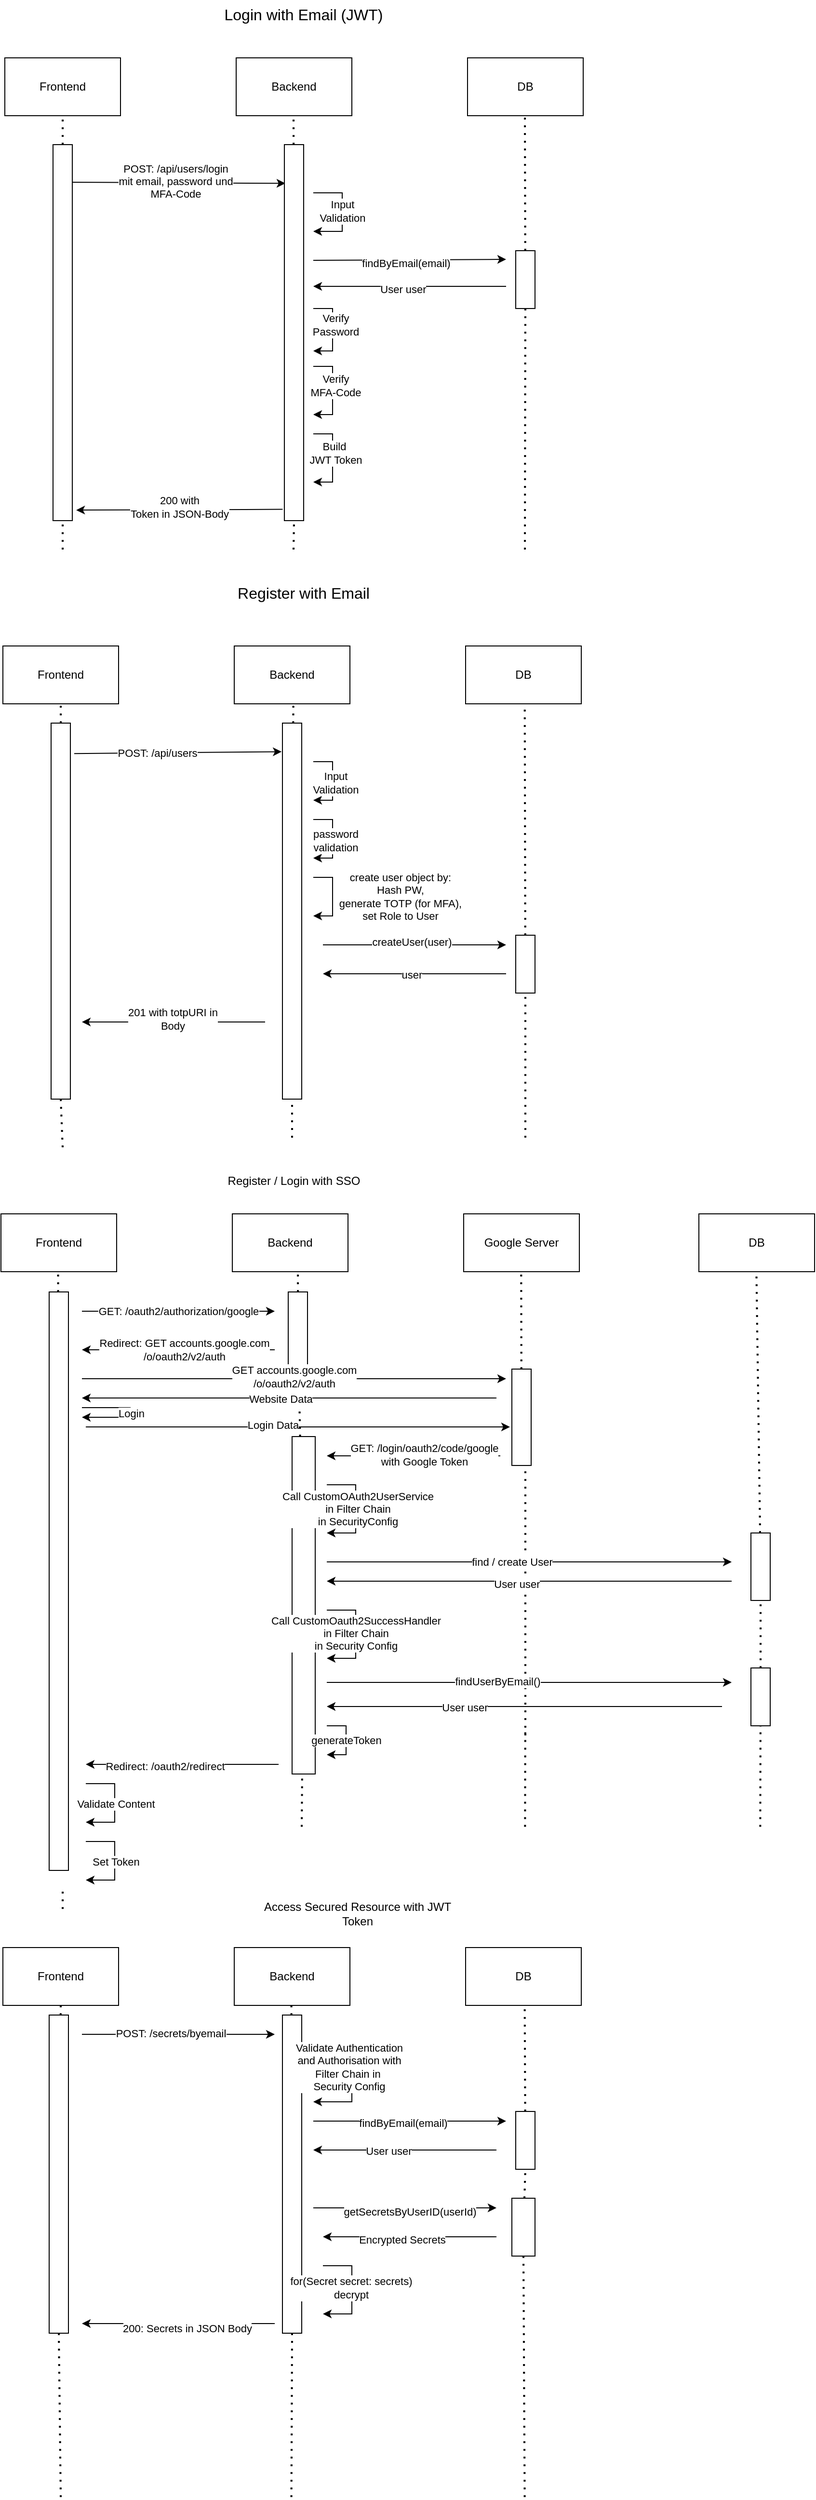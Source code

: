 <mxfile version="27.2.0">
  <diagram name="Page-1" id="fNoijY2hVep8BAIjJ4zc">
    <mxGraphModel dx="4209" dy="1586" grid="1" gridSize="10" guides="1" tooltips="1" connect="1" arrows="1" fold="1" page="1" pageScale="1" pageWidth="850" pageHeight="1100" math="0" shadow="0">
      <root>
        <mxCell id="0" />
        <mxCell id="1" parent="0" />
        <mxCell id="RnJ-zWtC5UuDEWasKinW-1" value="Frontend" style="rounded=0;whiteSpace=wrap;html=1;" parent="1" vertex="1">
          <mxGeometry x="40" y="80" width="120" height="60" as="geometry" />
        </mxCell>
        <mxCell id="RnJ-zWtC5UuDEWasKinW-2" value="Backend" style="rounded=0;whiteSpace=wrap;html=1;" parent="1" vertex="1">
          <mxGeometry x="280" y="80" width="120" height="60" as="geometry" />
        </mxCell>
        <mxCell id="RnJ-zWtC5UuDEWasKinW-3" value="DB" style="rounded=0;whiteSpace=wrap;html=1;" parent="1" vertex="1">
          <mxGeometry x="520" y="80" width="120" height="60" as="geometry" />
        </mxCell>
        <mxCell id="RnJ-zWtC5UuDEWasKinW-4" value="" style="endArrow=none;dashed=1;html=1;dashPattern=1 3;strokeWidth=2;rounded=0;entryX=0.5;entryY=1;entryDx=0;entryDy=0;" parent="1" source="RnJ-zWtC5UuDEWasKinW-10" target="RnJ-zWtC5UuDEWasKinW-1" edge="1">
          <mxGeometry width="50" height="50" relative="1" as="geometry">
            <mxPoint x="100" y="590" as="sourcePoint" />
            <mxPoint x="210" y="290" as="targetPoint" />
          </mxGeometry>
        </mxCell>
        <mxCell id="RnJ-zWtC5UuDEWasKinW-5" value="" style="endArrow=none;dashed=1;html=1;dashPattern=1 3;strokeWidth=2;rounded=0;entryX=0.5;entryY=1;entryDx=0;entryDy=0;" parent="1" source="RnJ-zWtC5UuDEWasKinW-12" edge="1">
          <mxGeometry width="50" height="50" relative="1" as="geometry">
            <mxPoint x="339.5" y="590" as="sourcePoint" />
            <mxPoint x="339.5" y="140" as="targetPoint" />
          </mxGeometry>
        </mxCell>
        <mxCell id="RnJ-zWtC5UuDEWasKinW-6" value="" style="endArrow=none;dashed=1;html=1;dashPattern=1 3;strokeWidth=2;rounded=0;entryX=0.5;entryY=1;entryDx=0;entryDy=0;" parent="1" source="RnJ-zWtC5UuDEWasKinW-17" edge="1">
          <mxGeometry width="50" height="50" relative="1" as="geometry">
            <mxPoint x="579.5" y="590" as="sourcePoint" />
            <mxPoint x="579.5" y="140" as="targetPoint" />
          </mxGeometry>
        </mxCell>
        <mxCell id="RnJ-zWtC5UuDEWasKinW-7" value="" style="endArrow=classic;html=1;rounded=0;exitX=0.7;exitY=0.1;exitDx=0;exitDy=0;exitPerimeter=0;entryX=0.05;entryY=0.103;entryDx=0;entryDy=0;entryPerimeter=0;" parent="1" source="RnJ-zWtC5UuDEWasKinW-10" target="RnJ-zWtC5UuDEWasKinW-12" edge="1">
          <mxGeometry width="50" height="50" relative="1" as="geometry">
            <mxPoint x="210" y="240" as="sourcePoint" />
            <mxPoint x="260" y="190" as="targetPoint" />
          </mxGeometry>
        </mxCell>
        <mxCell id="RnJ-zWtC5UuDEWasKinW-14" value="&lt;div&gt;&lt;span&gt;&lt;span class=&quot;url-filename&quot;&gt;POST: /api/users/login&lt;/span&gt;&lt;/span&gt;&lt;/div&gt;&lt;div&gt;&lt;span&gt;&lt;span class=&quot;url-filename&quot;&gt;mit email, password und&lt;/span&gt;&lt;/span&gt;&lt;/div&gt;&lt;div&gt;&lt;span&gt;&lt;span class=&quot;url-filename&quot;&gt;MFA-Code&lt;/span&gt;&lt;/span&gt;&lt;/div&gt;" style="edgeLabel;html=1;align=center;verticalAlign=middle;resizable=0;points=[];" parent="RnJ-zWtC5UuDEWasKinW-7" vertex="1" connectable="0">
          <mxGeometry x="-0.004" y="2" relative="1" as="geometry">
            <mxPoint as="offset" />
          </mxGeometry>
        </mxCell>
        <mxCell id="RnJ-zWtC5UuDEWasKinW-11" value="" style="endArrow=none;dashed=1;html=1;dashPattern=1 3;strokeWidth=2;rounded=0;entryX=0.5;entryY=1;entryDx=0;entryDy=0;" parent="1" target="RnJ-zWtC5UuDEWasKinW-10" edge="1">
          <mxGeometry width="50" height="50" relative="1" as="geometry">
            <mxPoint x="100" y="590" as="sourcePoint" />
            <mxPoint x="100" y="140" as="targetPoint" />
          </mxGeometry>
        </mxCell>
        <mxCell id="RnJ-zWtC5UuDEWasKinW-10" value="" style="rounded=0;whiteSpace=wrap;html=1;" parent="1" vertex="1">
          <mxGeometry x="90" y="170" width="20" height="390" as="geometry" />
        </mxCell>
        <mxCell id="RnJ-zWtC5UuDEWasKinW-13" value="" style="endArrow=none;dashed=1;html=1;dashPattern=1 3;strokeWidth=2;rounded=0;entryX=0.5;entryY=1;entryDx=0;entryDy=0;" parent="1" target="RnJ-zWtC5UuDEWasKinW-12" edge="1">
          <mxGeometry width="50" height="50" relative="1" as="geometry">
            <mxPoint x="339.5" y="590" as="sourcePoint" />
            <mxPoint x="339.5" y="140" as="targetPoint" />
          </mxGeometry>
        </mxCell>
        <mxCell id="RnJ-zWtC5UuDEWasKinW-12" value="" style="rounded=0;whiteSpace=wrap;html=1;" parent="1" vertex="1">
          <mxGeometry x="330" y="170" width="20" height="390" as="geometry" />
        </mxCell>
        <mxCell id="RnJ-zWtC5UuDEWasKinW-15" value="" style="endArrow=classic;html=1;rounded=0;" parent="1" edge="1">
          <mxGeometry width="50" height="50" relative="1" as="geometry">
            <mxPoint x="360" y="220" as="sourcePoint" />
            <mxPoint x="360" y="260" as="targetPoint" />
            <Array as="points">
              <mxPoint x="390" y="220" />
              <mxPoint x="390" y="260" />
            </Array>
          </mxGeometry>
        </mxCell>
        <mxCell id="RnJ-zWtC5UuDEWasKinW-16" value="&lt;div&gt;Input&lt;/div&gt;&lt;div&gt;Validation&lt;/div&gt;" style="edgeLabel;html=1;align=center;verticalAlign=middle;resizable=0;points=[];" parent="RnJ-zWtC5UuDEWasKinW-15" vertex="1" connectable="0">
          <mxGeometry x="-0.017" relative="1" as="geometry">
            <mxPoint as="offset" />
          </mxGeometry>
        </mxCell>
        <mxCell id="RnJ-zWtC5UuDEWasKinW-18" value="" style="endArrow=none;dashed=1;html=1;dashPattern=1 3;strokeWidth=2;rounded=0;entryX=0.5;entryY=1;entryDx=0;entryDy=0;" parent="1" target="RnJ-zWtC5UuDEWasKinW-17" edge="1">
          <mxGeometry width="50" height="50" relative="1" as="geometry">
            <mxPoint x="579.5" y="590" as="sourcePoint" />
            <mxPoint x="579.5" y="140" as="targetPoint" />
          </mxGeometry>
        </mxCell>
        <mxCell id="RnJ-zWtC5UuDEWasKinW-17" value="" style="rounded=0;whiteSpace=wrap;html=1;" parent="1" vertex="1">
          <mxGeometry x="570" y="280" width="20" height="60" as="geometry" />
        </mxCell>
        <mxCell id="RnJ-zWtC5UuDEWasKinW-19" value="" style="endArrow=classic;html=1;rounded=0;" parent="1" edge="1">
          <mxGeometry width="50" height="50" relative="1" as="geometry">
            <mxPoint x="360" y="290" as="sourcePoint" />
            <mxPoint x="560" y="289" as="targetPoint" />
          </mxGeometry>
        </mxCell>
        <mxCell id="RnJ-zWtC5UuDEWasKinW-21" value="findByEmail(email)" style="edgeLabel;html=1;align=center;verticalAlign=middle;resizable=0;points=[];" parent="RnJ-zWtC5UuDEWasKinW-19" vertex="1" connectable="0">
          <mxGeometry x="-0.039" y="-3" relative="1" as="geometry">
            <mxPoint as="offset" />
          </mxGeometry>
        </mxCell>
        <mxCell id="RnJ-zWtC5UuDEWasKinW-23" value="" style="endArrow=classic;html=1;rounded=0;" parent="1" edge="1">
          <mxGeometry width="50" height="50" relative="1" as="geometry">
            <mxPoint x="560" y="317" as="sourcePoint" />
            <mxPoint x="360" y="317" as="targetPoint" />
          </mxGeometry>
        </mxCell>
        <mxCell id="RnJ-zWtC5UuDEWasKinW-24" value="User user" style="edgeLabel;html=1;align=center;verticalAlign=middle;resizable=0;points=[];" parent="RnJ-zWtC5UuDEWasKinW-23" vertex="1" connectable="0">
          <mxGeometry x="0.072" y="3" relative="1" as="geometry">
            <mxPoint as="offset" />
          </mxGeometry>
        </mxCell>
        <mxCell id="RnJ-zWtC5UuDEWasKinW-25" value="" style="endArrow=classic;html=1;rounded=0;" parent="1" edge="1">
          <mxGeometry width="50" height="50" relative="1" as="geometry">
            <mxPoint x="360" y="340" as="sourcePoint" />
            <mxPoint x="360" y="384" as="targetPoint" />
            <Array as="points">
              <mxPoint x="380" y="340" />
              <mxPoint x="380" y="384" />
            </Array>
          </mxGeometry>
        </mxCell>
        <mxCell id="RnJ-zWtC5UuDEWasKinW-26" value="&lt;div&gt;Verify&lt;/div&gt;&lt;div&gt;Password&lt;/div&gt;" style="edgeLabel;html=1;align=center;verticalAlign=middle;resizable=0;points=[];" parent="RnJ-zWtC5UuDEWasKinW-25" vertex="1" connectable="0">
          <mxGeometry x="-0.126" y="3" relative="1" as="geometry">
            <mxPoint as="offset" />
          </mxGeometry>
        </mxCell>
        <mxCell id="RnJ-zWtC5UuDEWasKinW-27" value="" style="endArrow=classic;html=1;rounded=0;" parent="1" edge="1">
          <mxGeometry width="50" height="50" relative="1" as="geometry">
            <mxPoint x="360" y="400" as="sourcePoint" />
            <mxPoint x="360" y="450" as="targetPoint" />
            <Array as="points">
              <mxPoint x="380" y="400" />
              <mxPoint x="380" y="450" />
            </Array>
          </mxGeometry>
        </mxCell>
        <mxCell id="RnJ-zWtC5UuDEWasKinW-28" value="&lt;div&gt;Verify&lt;/div&gt;&lt;div&gt;MFA-Code&lt;/div&gt;" style="edgeLabel;html=1;align=center;verticalAlign=middle;resizable=0;points=[];" parent="RnJ-zWtC5UuDEWasKinW-27" vertex="1" connectable="0">
          <mxGeometry x="-0.126" y="3" relative="1" as="geometry">
            <mxPoint as="offset" />
          </mxGeometry>
        </mxCell>
        <mxCell id="RnJ-zWtC5UuDEWasKinW-30" value="" style="endArrow=classic;html=1;rounded=0;" parent="1" edge="1">
          <mxGeometry width="50" height="50" relative="1" as="geometry">
            <mxPoint x="360" y="470" as="sourcePoint" />
            <mxPoint x="360" y="520" as="targetPoint" />
            <Array as="points">
              <mxPoint x="380" y="470" />
              <mxPoint x="380" y="520" />
            </Array>
          </mxGeometry>
        </mxCell>
        <mxCell id="RnJ-zWtC5UuDEWasKinW-31" value="&lt;div&gt;Build&amp;nbsp;&lt;/div&gt;&lt;div&gt;JWT Token&lt;/div&gt;" style="edgeLabel;html=1;align=center;verticalAlign=middle;resizable=0;points=[];" parent="RnJ-zWtC5UuDEWasKinW-30" vertex="1" connectable="0">
          <mxGeometry x="-0.126" y="3" relative="1" as="geometry">
            <mxPoint as="offset" />
          </mxGeometry>
        </mxCell>
        <mxCell id="RnJ-zWtC5UuDEWasKinW-32" value="" style="endArrow=classic;html=1;rounded=0;entryX=1.204;entryY=0.972;entryDx=0;entryDy=0;entryPerimeter=0;exitX=-0.09;exitY=0.97;exitDx=0;exitDy=0;exitPerimeter=0;" parent="1" source="RnJ-zWtC5UuDEWasKinW-12" target="RnJ-zWtC5UuDEWasKinW-10" edge="1">
          <mxGeometry width="50" height="50" relative="1" as="geometry">
            <mxPoint x="250" y="580" as="sourcePoint" />
            <mxPoint x="300" y="530" as="targetPoint" />
          </mxGeometry>
        </mxCell>
        <mxCell id="RnJ-zWtC5UuDEWasKinW-34" value="&lt;div&gt;200 with&lt;/div&gt;&lt;div&gt;Token in JSON-Body&lt;/div&gt;" style="edgeLabel;html=1;align=center;verticalAlign=middle;resizable=0;points=[];" parent="RnJ-zWtC5UuDEWasKinW-32" vertex="1" connectable="0">
          <mxGeometry x="0.006" y="-3" relative="1" as="geometry">
            <mxPoint as="offset" />
          </mxGeometry>
        </mxCell>
        <mxCell id="RnJ-zWtC5UuDEWasKinW-35" value="&lt;div&gt;&lt;font style=&quot;font-size: 16px;&quot;&gt;Login with Email (JWT)&lt;/font&gt;&lt;/div&gt;" style="text;html=1;align=center;verticalAlign=middle;whiteSpace=wrap;rounded=0;" parent="1" vertex="1">
          <mxGeometry x="240" y="20" width="220" height="30" as="geometry" />
        </mxCell>
        <mxCell id="RnJ-zWtC5UuDEWasKinW-36" value="&lt;div&gt;&lt;font style=&quot;font-size: 16px;&quot;&gt;Register with Email&lt;/font&gt;&lt;/div&gt;" style="text;html=1;align=center;verticalAlign=middle;whiteSpace=wrap;rounded=0;" parent="1" vertex="1">
          <mxGeometry x="240" y="620" width="220" height="30" as="geometry" />
        </mxCell>
        <mxCell id="RnJ-zWtC5UuDEWasKinW-37" value="Frontend" style="rounded=0;whiteSpace=wrap;html=1;" parent="1" vertex="1">
          <mxGeometry x="38" y="690" width="120" height="60" as="geometry" />
        </mxCell>
        <mxCell id="RnJ-zWtC5UuDEWasKinW-38" value="Backend" style="rounded=0;whiteSpace=wrap;html=1;" parent="1" vertex="1">
          <mxGeometry x="278" y="690" width="120" height="60" as="geometry" />
        </mxCell>
        <mxCell id="RnJ-zWtC5UuDEWasKinW-39" value="DB" style="rounded=0;whiteSpace=wrap;html=1;" parent="1" vertex="1">
          <mxGeometry x="518" y="690" width="120" height="60" as="geometry" />
        </mxCell>
        <mxCell id="RnJ-zWtC5UuDEWasKinW-43" value="" style="endArrow=none;dashed=1;html=1;dashPattern=1 3;strokeWidth=2;rounded=0;entryX=0.5;entryY=1;entryDx=0;entryDy=0;" parent="1" source="RnJ-zWtC5UuDEWasKinW-44" target="RnJ-zWtC5UuDEWasKinW-37" edge="1">
          <mxGeometry width="50" height="50" relative="1" as="geometry">
            <mxPoint x="98" y="1360" as="sourcePoint" />
            <mxPoint x="158" y="820" as="targetPoint" />
          </mxGeometry>
        </mxCell>
        <mxCell id="RnJ-zWtC5UuDEWasKinW-46" value="" style="endArrow=none;dashed=1;html=1;dashPattern=1 3;strokeWidth=2;rounded=0;entryX=0.5;entryY=1;entryDx=0;entryDy=0;" parent="1" source="RnJ-zWtC5UuDEWasKinW-49" edge="1">
          <mxGeometry width="50" height="50" relative="1" as="geometry">
            <mxPoint x="339.33" y="1360" as="sourcePoint" />
            <mxPoint x="339.33" y="750" as="targetPoint" />
          </mxGeometry>
        </mxCell>
        <mxCell id="RnJ-zWtC5UuDEWasKinW-47" value="" style="endArrow=none;dashed=1;html=1;dashPattern=1 3;strokeWidth=2;rounded=0;entryX=0.5;entryY=1;entryDx=0;entryDy=0;" parent="1" target="RnJ-zWtC5UuDEWasKinW-44" edge="1">
          <mxGeometry width="50" height="50" relative="1" as="geometry">
            <mxPoint x="100" y="1210" as="sourcePoint" />
            <mxPoint x="98" y="750" as="targetPoint" />
          </mxGeometry>
        </mxCell>
        <mxCell id="RnJ-zWtC5UuDEWasKinW-44" value="" style="rounded=0;whiteSpace=wrap;html=1;" parent="1" vertex="1">
          <mxGeometry x="88" y="770" width="20" height="390" as="geometry" />
        </mxCell>
        <mxCell id="RnJ-zWtC5UuDEWasKinW-48" value="" style="endArrow=none;dashed=1;html=1;dashPattern=1 3;strokeWidth=2;rounded=0;entryX=0.5;entryY=1;entryDx=0;entryDy=0;" parent="1" source="RnJ-zWtC5UuDEWasKinW-64" edge="1">
          <mxGeometry width="50" height="50" relative="1" as="geometry">
            <mxPoint x="579.33" y="1360" as="sourcePoint" />
            <mxPoint x="579.33" y="750" as="targetPoint" />
          </mxGeometry>
        </mxCell>
        <mxCell id="RnJ-zWtC5UuDEWasKinW-50" value="" style="endArrow=none;dashed=1;html=1;dashPattern=1 3;strokeWidth=2;rounded=0;entryX=0.5;entryY=1;entryDx=0;entryDy=0;" parent="1" target="RnJ-zWtC5UuDEWasKinW-49" edge="1">
          <mxGeometry width="50" height="50" relative="1" as="geometry">
            <mxPoint x="338" y="1200" as="sourcePoint" />
            <mxPoint x="339.33" y="750" as="targetPoint" />
          </mxGeometry>
        </mxCell>
        <mxCell id="RnJ-zWtC5UuDEWasKinW-49" value="" style="rounded=0;whiteSpace=wrap;html=1;" parent="1" vertex="1">
          <mxGeometry x="328" y="770" width="20" height="390" as="geometry" />
        </mxCell>
        <mxCell id="RnJ-zWtC5UuDEWasKinW-51" value="" style="endArrow=classic;html=1;rounded=0;exitX=1.2;exitY=0.081;exitDx=0;exitDy=0;exitPerimeter=0;entryX=-0.044;entryY=0.076;entryDx=0;entryDy=0;entryPerimeter=0;" parent="1" source="RnJ-zWtC5UuDEWasKinW-44" target="RnJ-zWtC5UuDEWasKinW-49" edge="1">
          <mxGeometry width="50" height="50" relative="1" as="geometry">
            <mxPoint x="130.0" y="814.85" as="sourcePoint" />
            <mxPoint x="259.78" y="790" as="targetPoint" />
          </mxGeometry>
        </mxCell>
        <mxCell id="RnJ-zWtC5UuDEWasKinW-52" value="POST: /api/users" style="edgeLabel;html=1;align=center;verticalAlign=middle;resizable=0;points=[];" parent="RnJ-zWtC5UuDEWasKinW-51" vertex="1" connectable="0">
          <mxGeometry x="-0.207" relative="1" as="geometry">
            <mxPoint as="offset" />
          </mxGeometry>
        </mxCell>
        <mxCell id="RnJ-zWtC5UuDEWasKinW-54" value="" style="endArrow=classic;html=1;rounded=0;" parent="1" edge="1">
          <mxGeometry width="50" height="50" relative="1" as="geometry">
            <mxPoint x="360" y="810" as="sourcePoint" />
            <mxPoint x="360" y="850" as="targetPoint" />
            <Array as="points">
              <mxPoint x="380" y="810" />
              <mxPoint x="380" y="850" />
            </Array>
          </mxGeometry>
        </mxCell>
        <mxCell id="RnJ-zWtC5UuDEWasKinW-56" value="&lt;div&gt;Input&lt;/div&gt;&lt;div&gt;Validation&lt;/div&gt;" style="edgeLabel;html=1;align=center;verticalAlign=middle;resizable=0;points=[];" parent="RnJ-zWtC5UuDEWasKinW-54" vertex="1" connectable="0">
          <mxGeometry x="0.032" y="3" relative="1" as="geometry">
            <mxPoint as="offset" />
          </mxGeometry>
        </mxCell>
        <mxCell id="RnJ-zWtC5UuDEWasKinW-57" value="" style="endArrow=classic;html=1;rounded=0;" parent="1" edge="1">
          <mxGeometry width="50" height="50" relative="1" as="geometry">
            <mxPoint x="360" y="870" as="sourcePoint" />
            <mxPoint x="360" y="910" as="targetPoint" />
            <Array as="points">
              <mxPoint x="380" y="870" />
              <mxPoint x="380" y="910" />
            </Array>
          </mxGeometry>
        </mxCell>
        <mxCell id="RnJ-zWtC5UuDEWasKinW-58" value="&lt;div&gt;password&lt;/div&gt;&lt;div&gt;validation&lt;/div&gt;" style="edgeLabel;html=1;align=center;verticalAlign=middle;resizable=0;points=[];" parent="RnJ-zWtC5UuDEWasKinW-57" vertex="1" connectable="0">
          <mxGeometry x="0.032" y="3" relative="1" as="geometry">
            <mxPoint as="offset" />
          </mxGeometry>
        </mxCell>
        <mxCell id="RnJ-zWtC5UuDEWasKinW-59" value="" style="endArrow=classic;html=1;rounded=0;" parent="1" edge="1">
          <mxGeometry width="50" height="50" relative="1" as="geometry">
            <mxPoint x="360" y="930" as="sourcePoint" />
            <mxPoint x="360" y="970" as="targetPoint" />
            <Array as="points">
              <mxPoint x="380" y="930" />
              <mxPoint x="380" y="970" />
            </Array>
          </mxGeometry>
        </mxCell>
        <mxCell id="RnJ-zWtC5UuDEWasKinW-63" value="&lt;div&gt;create user object by:&lt;/div&gt;&lt;div&gt;Hash PW,&lt;/div&gt;&lt;div&gt;generate TOTP (for MFA),&lt;/div&gt;&lt;div&gt;set Role to User&lt;/div&gt;" style="edgeLabel;html=1;align=center;verticalAlign=middle;resizable=0;points=[];" parent="RnJ-zWtC5UuDEWasKinW-59" vertex="1" connectable="0">
          <mxGeometry x="-0.011" y="2" relative="1" as="geometry">
            <mxPoint x="68" as="offset" />
          </mxGeometry>
        </mxCell>
        <mxCell id="RnJ-zWtC5UuDEWasKinW-65" value="" style="endArrow=none;dashed=1;html=1;dashPattern=1 3;strokeWidth=2;rounded=0;entryX=0.5;entryY=1;entryDx=0;entryDy=0;" parent="1" target="RnJ-zWtC5UuDEWasKinW-64" edge="1">
          <mxGeometry width="50" height="50" relative="1" as="geometry">
            <mxPoint x="580" y="1200" as="sourcePoint" />
            <mxPoint x="579.33" y="750" as="targetPoint" />
          </mxGeometry>
        </mxCell>
        <mxCell id="RnJ-zWtC5UuDEWasKinW-64" value="" style="rounded=0;whiteSpace=wrap;html=1;" parent="1" vertex="1">
          <mxGeometry x="570" y="990" width="20" height="60" as="geometry" />
        </mxCell>
        <mxCell id="RnJ-zWtC5UuDEWasKinW-66" value="" style="endArrow=classic;html=1;rounded=0;" parent="1" edge="1">
          <mxGeometry width="50" height="50" relative="1" as="geometry">
            <mxPoint x="370" y="1000" as="sourcePoint" />
            <mxPoint x="560" y="1000" as="targetPoint" />
          </mxGeometry>
        </mxCell>
        <mxCell id="RnJ-zWtC5UuDEWasKinW-68" value="createUser(user)" style="edgeLabel;html=1;align=center;verticalAlign=middle;resizable=0;points=[];" parent="RnJ-zWtC5UuDEWasKinW-66" vertex="1" connectable="0">
          <mxGeometry x="-0.03" y="3" relative="1" as="geometry">
            <mxPoint as="offset" />
          </mxGeometry>
        </mxCell>
        <mxCell id="RnJ-zWtC5UuDEWasKinW-69" value="" style="endArrow=classic;html=1;rounded=0;" parent="1" edge="1">
          <mxGeometry width="50" height="50" relative="1" as="geometry">
            <mxPoint x="560" y="1030" as="sourcePoint" />
            <mxPoint x="370" y="1030" as="targetPoint" />
          </mxGeometry>
        </mxCell>
        <mxCell id="RnJ-zWtC5UuDEWasKinW-70" value="user" style="edgeLabel;html=1;align=center;verticalAlign=middle;resizable=0;points=[];" parent="RnJ-zWtC5UuDEWasKinW-69" vertex="1" connectable="0">
          <mxGeometry x="0.03" y="1" relative="1" as="geometry">
            <mxPoint as="offset" />
          </mxGeometry>
        </mxCell>
        <mxCell id="RnJ-zWtC5UuDEWasKinW-71" value="" style="endArrow=classic;html=1;rounded=0;" parent="1" edge="1">
          <mxGeometry width="50" height="50" relative="1" as="geometry">
            <mxPoint x="310" y="1080" as="sourcePoint" />
            <mxPoint x="120" y="1080" as="targetPoint" />
          </mxGeometry>
        </mxCell>
        <mxCell id="RnJ-zWtC5UuDEWasKinW-73" value="&lt;div&gt;201 with totpURI in&lt;/div&gt;&lt;div&gt;Body&lt;/div&gt;" style="edgeLabel;html=1;align=center;verticalAlign=middle;resizable=0;points=[];" parent="RnJ-zWtC5UuDEWasKinW-71" vertex="1" connectable="0">
          <mxGeometry x="0.014" y="-3" relative="1" as="geometry">
            <mxPoint as="offset" />
          </mxGeometry>
        </mxCell>
        <mxCell id="RnJ-zWtC5UuDEWasKinW-74" value="&lt;div&gt;Register / Login with SSO&lt;/div&gt;" style="text;html=1;align=center;verticalAlign=middle;whiteSpace=wrap;rounded=0;" parent="1" vertex="1">
          <mxGeometry x="230" y="1230" width="220" height="30" as="geometry" />
        </mxCell>
        <mxCell id="RnJ-zWtC5UuDEWasKinW-75" value="Frontend" style="rounded=0;whiteSpace=wrap;html=1;" parent="1" vertex="1">
          <mxGeometry x="36" y="1279" width="120" height="60" as="geometry" />
        </mxCell>
        <mxCell id="RnJ-zWtC5UuDEWasKinW-76" value="Backend" style="rounded=0;whiteSpace=wrap;html=1;" parent="1" vertex="1">
          <mxGeometry x="276" y="1279" width="120" height="60" as="geometry" />
        </mxCell>
        <mxCell id="RnJ-zWtC5UuDEWasKinW-77" value="Google Server" style="rounded=0;whiteSpace=wrap;html=1;" parent="1" vertex="1">
          <mxGeometry x="516" y="1279" width="120" height="60" as="geometry" />
        </mxCell>
        <mxCell id="RnJ-zWtC5UuDEWasKinW-78" value="" style="endArrow=none;dashed=1;html=1;dashPattern=1 3;strokeWidth=2;rounded=0;" parent="1" source="RnJ-zWtC5UuDEWasKinW-84" edge="1">
          <mxGeometry width="50" height="50" relative="1" as="geometry">
            <mxPoint x="95.29" y="1894.714" as="sourcePoint" />
            <mxPoint x="95.29" y="1339" as="targetPoint" />
          </mxGeometry>
        </mxCell>
        <mxCell id="RnJ-zWtC5UuDEWasKinW-79" value="" style="endArrow=none;dashed=1;html=1;dashPattern=1 3;strokeWidth=2;rounded=0;" parent="1" source="RnJ-zWtC5UuDEWasKinW-86" edge="1">
          <mxGeometry width="50" height="50" relative="1" as="geometry">
            <mxPoint x="344" y="1894.714" as="sourcePoint" />
            <mxPoint x="344" y="1339" as="targetPoint" />
          </mxGeometry>
        </mxCell>
        <mxCell id="RnJ-zWtC5UuDEWasKinW-80" value="" style="endArrow=none;dashed=1;html=1;dashPattern=1 3;strokeWidth=2;rounded=0;" parent="1" source="RnJ-zWtC5UuDEWasKinW-93" edge="1">
          <mxGeometry width="50" height="50" relative="1" as="geometry">
            <mxPoint x="575.68" y="1894.714" as="sourcePoint" />
            <mxPoint x="575.68" y="1339" as="targetPoint" />
          </mxGeometry>
        </mxCell>
        <mxCell id="RnJ-zWtC5UuDEWasKinW-81" value="DB" style="rounded=0;whiteSpace=wrap;html=1;" parent="1" vertex="1">
          <mxGeometry x="760" y="1279" width="120" height="60" as="geometry" />
        </mxCell>
        <mxCell id="RnJ-zWtC5UuDEWasKinW-82" value="" style="endArrow=none;dashed=1;html=1;dashPattern=1 3;strokeWidth=2;rounded=0;" parent="1" source="RnJ-zWtC5UuDEWasKinW-134" edge="1">
          <mxGeometry width="50" height="50" relative="1" as="geometry">
            <mxPoint x="819.68" y="1894.714" as="sourcePoint" />
            <mxPoint x="819.68" y="1339" as="targetPoint" />
          </mxGeometry>
        </mxCell>
        <mxCell id="RnJ-zWtC5UuDEWasKinW-83" value="" style="endArrow=classic;html=1;rounded=0;" parent="1" edge="1">
          <mxGeometry width="50" height="50" relative="1" as="geometry">
            <mxPoint x="120" y="1380" as="sourcePoint" />
            <mxPoint x="320" y="1380" as="targetPoint" />
          </mxGeometry>
        </mxCell>
        <mxCell id="RnJ-zWtC5UuDEWasKinW-90" value="GET: /oauth2/authorization/google" style="edgeLabel;html=1;align=center;verticalAlign=middle;resizable=0;points=[];" parent="RnJ-zWtC5UuDEWasKinW-83" vertex="1" connectable="0">
          <mxGeometry relative="1" as="geometry">
            <mxPoint as="offset" />
          </mxGeometry>
        </mxCell>
        <mxCell id="RnJ-zWtC5UuDEWasKinW-85" value="" style="endArrow=none;dashed=1;html=1;dashPattern=1 3;strokeWidth=2;rounded=0;" parent="1" edge="1">
          <mxGeometry width="50" height="50" relative="1" as="geometry">
            <mxPoint x="100" y="2000" as="sourcePoint" />
            <mxPoint x="100.0" y="1980" as="targetPoint" />
          </mxGeometry>
        </mxCell>
        <mxCell id="RnJ-zWtC5UuDEWasKinW-84" value="" style="rounded=0;whiteSpace=wrap;html=1;" parent="1" vertex="1">
          <mxGeometry x="86" y="1360" width="20" height="600" as="geometry" />
        </mxCell>
        <mxCell id="RnJ-zWtC5UuDEWasKinW-87" value="" style="endArrow=none;dashed=1;html=1;dashPattern=1 3;strokeWidth=2;rounded=0;" parent="1" source="RnJ-zWtC5UuDEWasKinW-101" target="RnJ-zWtC5UuDEWasKinW-86" edge="1">
          <mxGeometry width="50" height="50" relative="1" as="geometry">
            <mxPoint x="344" y="1894.714" as="sourcePoint" />
            <mxPoint x="344" y="1339" as="targetPoint" />
          </mxGeometry>
        </mxCell>
        <mxCell id="RnJ-zWtC5UuDEWasKinW-86" value="" style="rounded=0;whiteSpace=wrap;html=1;" parent="1" vertex="1">
          <mxGeometry x="334" y="1360" width="20" height="80" as="geometry" />
        </mxCell>
        <mxCell id="RnJ-zWtC5UuDEWasKinW-94" value="" style="endArrow=none;dashed=1;html=1;dashPattern=1 3;strokeWidth=2;rounded=0;" parent="1" edge="1">
          <mxGeometry width="50" height="50" relative="1" as="geometry">
            <mxPoint x="580" y="1700" as="sourcePoint" />
            <mxPoint x="580" y="1540" as="targetPoint" />
          </mxGeometry>
        </mxCell>
        <mxCell id="RnJ-zWtC5UuDEWasKinW-93" value="" style="rounded=0;whiteSpace=wrap;html=1;" parent="1" vertex="1">
          <mxGeometry x="566" y="1440" width="20" height="100" as="geometry" />
        </mxCell>
        <mxCell id="RnJ-zWtC5UuDEWasKinW-95" value="" style="endArrow=classic;html=1;rounded=0;" parent="1" edge="1">
          <mxGeometry width="50" height="50" relative="1" as="geometry">
            <mxPoint x="320" y="1420" as="sourcePoint" />
            <mxPoint x="120" y="1420" as="targetPoint" />
          </mxGeometry>
        </mxCell>
        <mxCell id="RnJ-zWtC5UuDEWasKinW-98" value="&lt;div&gt;Redirect: GET accounts.google.com&lt;/div&gt;&lt;div&gt;/o/oauth2/v2/auth&lt;/div&gt;" style="edgeLabel;html=1;align=center;verticalAlign=middle;resizable=0;points=[];" parent="RnJ-zWtC5UuDEWasKinW-95" vertex="1" connectable="0">
          <mxGeometry x="-0.057" relative="1" as="geometry">
            <mxPoint as="offset" />
          </mxGeometry>
        </mxCell>
        <mxCell id="RnJ-zWtC5UuDEWasKinW-99" value="" style="endArrow=none;html=1;rounded=0;startArrow=classic;startFill=1;endFill=0;" parent="1" edge="1">
          <mxGeometry width="50" height="50" relative="1" as="geometry">
            <mxPoint x="120" y="1490" as="sourcePoint" />
            <mxPoint x="120" y="1480" as="targetPoint" />
            <Array as="points">
              <mxPoint x="170" y="1490" />
              <mxPoint x="170" y="1480" />
            </Array>
          </mxGeometry>
        </mxCell>
        <mxCell id="RnJ-zWtC5UuDEWasKinW-131" value="Login" style="edgeLabel;html=1;align=center;verticalAlign=middle;resizable=0;points=[];" parent="RnJ-zWtC5UuDEWasKinW-99" vertex="1" connectable="0">
          <mxGeometry x="-0.006" y="-1" relative="1" as="geometry">
            <mxPoint as="offset" />
          </mxGeometry>
        </mxCell>
        <mxCell id="RnJ-zWtC5UuDEWasKinW-102" value="" style="endArrow=none;dashed=1;html=1;dashPattern=1 3;strokeWidth=2;rounded=0;" parent="1" target="RnJ-zWtC5UuDEWasKinW-101" edge="1">
          <mxGeometry width="50" height="50" relative="1" as="geometry">
            <mxPoint x="348" y="1914.714" as="sourcePoint" />
            <mxPoint x="348" y="1460" as="targetPoint" />
          </mxGeometry>
        </mxCell>
        <mxCell id="RnJ-zWtC5UuDEWasKinW-101" value="" style="rounded=0;whiteSpace=wrap;html=1;" parent="1" vertex="1">
          <mxGeometry x="338" y="1510" width="24" height="350" as="geometry" />
        </mxCell>
        <mxCell id="RnJ-zWtC5UuDEWasKinW-103" value="" style="endArrow=classic;html=1;rounded=0;" parent="1" edge="1">
          <mxGeometry width="50" height="50" relative="1" as="geometry">
            <mxPoint x="554" y="1530" as="sourcePoint" />
            <mxPoint x="374" y="1530" as="targetPoint" />
          </mxGeometry>
        </mxCell>
        <mxCell id="RnJ-zWtC5UuDEWasKinW-105" value="&lt;div&gt;GET: /login/oauth2/code/google&lt;/div&gt;&lt;div&gt;with Google Token&lt;/div&gt;" style="edgeLabel;html=1;align=center;verticalAlign=middle;resizable=0;points=[];" parent="RnJ-zWtC5UuDEWasKinW-103" vertex="1" connectable="0">
          <mxGeometry x="-0.116" y="-1" relative="1" as="geometry">
            <mxPoint as="offset" />
          </mxGeometry>
        </mxCell>
        <mxCell id="RnJ-zWtC5UuDEWasKinW-107" value="" style="endArrow=classic;html=1;rounded=0;" parent="1" edge="1">
          <mxGeometry width="50" height="50" relative="1" as="geometry">
            <mxPoint x="374" y="1560" as="sourcePoint" />
            <mxPoint x="374" y="1610" as="targetPoint" />
            <Array as="points">
              <mxPoint x="404" y="1560" />
              <mxPoint x="404" y="1610" />
            </Array>
          </mxGeometry>
        </mxCell>
        <mxCell id="RnJ-zWtC5UuDEWasKinW-108" value="&lt;div&gt;Call CustomOAuth2UserService&lt;/div&gt;&lt;div&gt;in Filter Chain&lt;/div&gt;&lt;div&gt;in SecurityConfig&lt;/div&gt;" style="edgeLabel;html=1;align=center;verticalAlign=middle;resizable=0;points=[];" parent="RnJ-zWtC5UuDEWasKinW-107" vertex="1" connectable="0">
          <mxGeometry x="-0.002" y="2" relative="1" as="geometry">
            <mxPoint as="offset" />
          </mxGeometry>
        </mxCell>
        <mxCell id="RnJ-zWtC5UuDEWasKinW-110" value="" style="endArrow=none;dashed=1;html=1;dashPattern=1 3;strokeWidth=2;rounded=0;" parent="1" edge="1">
          <mxGeometry width="50" height="50" relative="1" as="geometry">
            <mxPoint x="580" y="1820" as="sourcePoint" />
            <mxPoint x="580" y="1690" as="targetPoint" />
          </mxGeometry>
        </mxCell>
        <mxCell id="RnJ-zWtC5UuDEWasKinW-111" value="" style="endArrow=classic;html=1;rounded=0;" parent="1" edge="1">
          <mxGeometry width="50" height="50" relative="1" as="geometry">
            <mxPoint x="374" y="1640" as="sourcePoint" />
            <mxPoint x="794" y="1640" as="targetPoint" />
          </mxGeometry>
        </mxCell>
        <mxCell id="RnJ-zWtC5UuDEWasKinW-112" value="find / create User" style="edgeLabel;html=1;align=center;verticalAlign=middle;resizable=0;points=[];" parent="RnJ-zWtC5UuDEWasKinW-111" vertex="1" connectable="0">
          <mxGeometry x="-0.086" relative="1" as="geometry">
            <mxPoint as="offset" />
          </mxGeometry>
        </mxCell>
        <mxCell id="RnJ-zWtC5UuDEWasKinW-113" value="" style="endArrow=classic;html=1;rounded=0;" parent="1" edge="1">
          <mxGeometry width="50" height="50" relative="1" as="geometry">
            <mxPoint x="794" y="1660" as="sourcePoint" />
            <mxPoint x="374" y="1660" as="targetPoint" />
          </mxGeometry>
        </mxCell>
        <mxCell id="RnJ-zWtC5UuDEWasKinW-114" value="User user" style="edgeLabel;html=1;align=center;verticalAlign=middle;resizable=0;points=[];" parent="RnJ-zWtC5UuDEWasKinW-113" vertex="1" connectable="0">
          <mxGeometry x="0.064" y="3" relative="1" as="geometry">
            <mxPoint as="offset" />
          </mxGeometry>
        </mxCell>
        <mxCell id="RnJ-zWtC5UuDEWasKinW-115" value="" style="endArrow=classic;html=1;rounded=0;" parent="1" edge="1">
          <mxGeometry width="50" height="50" relative="1" as="geometry">
            <mxPoint x="374" y="1690" as="sourcePoint" />
            <mxPoint x="374" y="1740" as="targetPoint" />
            <Array as="points">
              <mxPoint x="404" y="1690" />
              <mxPoint x="404" y="1740" />
            </Array>
          </mxGeometry>
        </mxCell>
        <mxCell id="RnJ-zWtC5UuDEWasKinW-116" value="&lt;div&gt;Call CustomOauth2SuccessHandler&lt;/div&gt;&lt;div&gt;in Filter Chain&lt;/div&gt;&lt;div&gt;in Security Config&lt;/div&gt;" style="edgeLabel;html=1;align=center;verticalAlign=middle;resizable=0;points=[];" parent="RnJ-zWtC5UuDEWasKinW-115" vertex="1" connectable="0">
          <mxGeometry x="-0.018" relative="1" as="geometry">
            <mxPoint as="offset" />
          </mxGeometry>
        </mxCell>
        <mxCell id="RnJ-zWtC5UuDEWasKinW-117" value="" style="endArrow=classic;html=1;rounded=0;" parent="1" edge="1">
          <mxGeometry width="50" height="50" relative="1" as="geometry">
            <mxPoint x="374" y="1765" as="sourcePoint" />
            <mxPoint x="794" y="1765" as="targetPoint" />
          </mxGeometry>
        </mxCell>
        <mxCell id="RnJ-zWtC5UuDEWasKinW-120" value="findUserByEmail()" style="edgeLabel;html=1;align=center;verticalAlign=middle;resizable=0;points=[];" parent="RnJ-zWtC5UuDEWasKinW-117" vertex="1" connectable="0">
          <mxGeometry x="-0.16" y="1" relative="1" as="geometry">
            <mxPoint as="offset" />
          </mxGeometry>
        </mxCell>
        <mxCell id="RnJ-zWtC5UuDEWasKinW-119" value="" style="endArrow=none;dashed=1;html=1;dashPattern=1 3;strokeWidth=2;rounded=0;" parent="1" edge="1">
          <mxGeometry width="50" height="50" relative="1" as="geometry">
            <mxPoint x="579.68" y="1914.714" as="sourcePoint" />
            <mxPoint x="579.929" y="1810" as="targetPoint" />
          </mxGeometry>
        </mxCell>
        <mxCell id="RnJ-zWtC5UuDEWasKinW-121" value="" style="endArrow=classic;html=1;rounded=0;" parent="1" edge="1">
          <mxGeometry width="50" height="50" relative="1" as="geometry">
            <mxPoint x="784" y="1790" as="sourcePoint" />
            <mxPoint x="374" y="1790" as="targetPoint" />
          </mxGeometry>
        </mxCell>
        <mxCell id="RnJ-zWtC5UuDEWasKinW-122" value="User user" style="edgeLabel;html=1;align=center;verticalAlign=middle;resizable=0;points=[];" parent="RnJ-zWtC5UuDEWasKinW-121" vertex="1" connectable="0">
          <mxGeometry x="0.306" y="1" relative="1" as="geometry">
            <mxPoint as="offset" />
          </mxGeometry>
        </mxCell>
        <mxCell id="RnJ-zWtC5UuDEWasKinW-123" value="" style="endArrow=classic;html=1;rounded=0;" parent="1" edge="1">
          <mxGeometry width="50" height="50" relative="1" as="geometry">
            <mxPoint x="374" y="1810" as="sourcePoint" />
            <mxPoint x="374" y="1840" as="targetPoint" />
            <Array as="points">
              <mxPoint x="394" y="1810" />
              <mxPoint x="394" y="1840" />
            </Array>
          </mxGeometry>
        </mxCell>
        <mxCell id="RnJ-zWtC5UuDEWasKinW-124" value="generateToken" style="edgeLabel;html=1;align=center;verticalAlign=middle;resizable=0;points=[];" parent="RnJ-zWtC5UuDEWasKinW-123" vertex="1" connectable="0">
          <mxGeometry x="0.006" relative="1" as="geometry">
            <mxPoint as="offset" />
          </mxGeometry>
        </mxCell>
        <mxCell id="RnJ-zWtC5UuDEWasKinW-125" value="" style="endArrow=classic;html=1;rounded=0;" parent="1" edge="1">
          <mxGeometry width="50" height="50" relative="1" as="geometry">
            <mxPoint x="324" y="1850" as="sourcePoint" />
            <mxPoint x="124" y="1850" as="targetPoint" />
          </mxGeometry>
        </mxCell>
        <mxCell id="RnJ-zWtC5UuDEWasKinW-126" value="Redirect: /oauth2/redirect" style="edgeLabel;html=1;align=center;verticalAlign=middle;resizable=0;points=[];" parent="RnJ-zWtC5UuDEWasKinW-125" vertex="1" connectable="0">
          <mxGeometry x="0.179" y="2" relative="1" as="geometry">
            <mxPoint as="offset" />
          </mxGeometry>
        </mxCell>
        <mxCell id="RnJ-zWtC5UuDEWasKinW-127" value="" style="endArrow=classic;html=1;rounded=0;" parent="1" edge="1">
          <mxGeometry width="50" height="50" relative="1" as="geometry">
            <mxPoint x="124" y="1870" as="sourcePoint" />
            <mxPoint x="124" y="1910" as="targetPoint" />
            <Array as="points">
              <mxPoint x="154" y="1870" />
              <mxPoint x="154" y="1910" />
            </Array>
          </mxGeometry>
        </mxCell>
        <mxCell id="RnJ-zWtC5UuDEWasKinW-128" value="Validate Content" style="edgeLabel;html=1;align=center;verticalAlign=middle;resizable=0;points=[];" parent="RnJ-zWtC5UuDEWasKinW-127" vertex="1" connectable="0">
          <mxGeometry x="0.021" y="1" relative="1" as="geometry">
            <mxPoint as="offset" />
          </mxGeometry>
        </mxCell>
        <mxCell id="RnJ-zWtC5UuDEWasKinW-129" value="" style="endArrow=classic;html=1;rounded=0;" parent="1" edge="1">
          <mxGeometry width="50" height="50" relative="1" as="geometry">
            <mxPoint x="124" y="1930" as="sourcePoint" />
            <mxPoint x="124" y="1970" as="targetPoint" />
            <Array as="points">
              <mxPoint x="154" y="1930" />
              <mxPoint x="154" y="1970" />
            </Array>
          </mxGeometry>
        </mxCell>
        <mxCell id="RnJ-zWtC5UuDEWasKinW-130" value="Set Token" style="edgeLabel;html=1;align=center;verticalAlign=middle;resizable=0;points=[];" parent="RnJ-zWtC5UuDEWasKinW-129" vertex="1" connectable="0">
          <mxGeometry x="0.021" y="1" relative="1" as="geometry">
            <mxPoint as="offset" />
          </mxGeometry>
        </mxCell>
        <mxCell id="RnJ-zWtC5UuDEWasKinW-132" value="" style="endArrow=classic;html=1;rounded=0;" parent="1" edge="1">
          <mxGeometry width="50" height="50" relative="1" as="geometry">
            <mxPoint x="124" y="1500" as="sourcePoint" />
            <mxPoint x="564" y="1500" as="targetPoint" />
          </mxGeometry>
        </mxCell>
        <mxCell id="RnJ-zWtC5UuDEWasKinW-133" value="Login Data" style="edgeLabel;html=1;align=center;verticalAlign=middle;resizable=0;points=[];" parent="RnJ-zWtC5UuDEWasKinW-132" vertex="1" connectable="0">
          <mxGeometry x="-0.121" y="2" relative="1" as="geometry">
            <mxPoint as="offset" />
          </mxGeometry>
        </mxCell>
        <mxCell id="RnJ-zWtC5UuDEWasKinW-135" value="" style="endArrow=none;dashed=1;html=1;dashPattern=1 3;strokeWidth=2;rounded=0;" parent="1" source="RnJ-zWtC5UuDEWasKinW-136" target="RnJ-zWtC5UuDEWasKinW-134" edge="1">
          <mxGeometry width="50" height="50" relative="1" as="geometry">
            <mxPoint x="823.68" y="1914.714" as="sourcePoint" />
            <mxPoint x="823.68" y="1359" as="targetPoint" />
          </mxGeometry>
        </mxCell>
        <mxCell id="RnJ-zWtC5UuDEWasKinW-134" value="" style="rounded=0;whiteSpace=wrap;html=1;" parent="1" vertex="1">
          <mxGeometry x="814" y="1610" width="20" height="70" as="geometry" />
        </mxCell>
        <mxCell id="RnJ-zWtC5UuDEWasKinW-137" value="" style="endArrow=none;dashed=1;html=1;dashPattern=1 3;strokeWidth=2;rounded=0;" parent="1" target="RnJ-zWtC5UuDEWasKinW-136" edge="1">
          <mxGeometry width="50" height="50" relative="1" as="geometry">
            <mxPoint x="823.68" y="1914.714" as="sourcePoint" />
            <mxPoint x="824" y="1680" as="targetPoint" />
          </mxGeometry>
        </mxCell>
        <mxCell id="RnJ-zWtC5UuDEWasKinW-136" value="" style="rounded=0;whiteSpace=wrap;html=1;" parent="1" vertex="1">
          <mxGeometry x="814" y="1750" width="20" height="60" as="geometry" />
        </mxCell>
        <mxCell id="RnJ-zWtC5UuDEWasKinW-138" value="Access Secured Resource with JWT Token" style="text;html=1;align=center;verticalAlign=middle;whiteSpace=wrap;rounded=0;" parent="1" vertex="1">
          <mxGeometry x="296" y="1990" width="220" height="30" as="geometry" />
        </mxCell>
        <mxCell id="RnJ-zWtC5UuDEWasKinW-139" value="Frontend" style="rounded=0;whiteSpace=wrap;html=1;" parent="1" vertex="1">
          <mxGeometry x="38" y="2040" width="120" height="60" as="geometry" />
        </mxCell>
        <mxCell id="RnJ-zWtC5UuDEWasKinW-140" value="Backend" style="rounded=0;whiteSpace=wrap;html=1;" parent="1" vertex="1">
          <mxGeometry x="278" y="2040" width="120" height="60" as="geometry" />
        </mxCell>
        <mxCell id="RnJ-zWtC5UuDEWasKinW-141" value="DB" style="rounded=0;whiteSpace=wrap;html=1;" parent="1" vertex="1">
          <mxGeometry x="518" y="2040" width="120" height="60" as="geometry" />
        </mxCell>
        <mxCell id="RnJ-zWtC5UuDEWasKinW-142" value="" style="endArrow=none;dashed=1;html=1;dashPattern=1 3;strokeWidth=2;rounded=0;entryX=0.5;entryY=1;entryDx=0;entryDy=0;" parent="1" source="RnJ-zWtC5UuDEWasKinW-146" target="RnJ-zWtC5UuDEWasKinW-139" edge="1">
          <mxGeometry width="50" height="50" relative="1" as="geometry">
            <mxPoint x="98" y="2610" as="sourcePoint" />
            <mxPoint x="140" y="2170" as="targetPoint" />
          </mxGeometry>
        </mxCell>
        <mxCell id="RnJ-zWtC5UuDEWasKinW-143" value="" style="endArrow=none;dashed=1;html=1;dashPattern=1 3;strokeWidth=2;rounded=0;entryX=0.5;entryY=1;entryDx=0;entryDy=0;" parent="1" source="RnJ-zWtC5UuDEWasKinW-148" edge="1">
          <mxGeometry width="50" height="50" relative="1" as="geometry">
            <mxPoint x="337.29" y="2610" as="sourcePoint" />
            <mxPoint x="337.29" y="2100" as="targetPoint" />
          </mxGeometry>
        </mxCell>
        <mxCell id="RnJ-zWtC5UuDEWasKinW-144" value="" style="endArrow=none;dashed=1;html=1;dashPattern=1 3;strokeWidth=2;rounded=0;entryX=0.5;entryY=1;entryDx=0;entryDy=0;" parent="1" source="RnJ-zWtC5UuDEWasKinW-153" edge="1">
          <mxGeometry width="50" height="50" relative="1" as="geometry">
            <mxPoint x="579.29" y="2610" as="sourcePoint" />
            <mxPoint x="579.29" y="2100" as="targetPoint" />
          </mxGeometry>
        </mxCell>
        <mxCell id="RnJ-zWtC5UuDEWasKinW-145" value="" style="endArrow=classic;html=1;rounded=0;" parent="1" edge="1">
          <mxGeometry width="50" height="50" relative="1" as="geometry">
            <mxPoint x="120" y="2130" as="sourcePoint" />
            <mxPoint x="320" y="2130" as="targetPoint" />
          </mxGeometry>
        </mxCell>
        <mxCell id="RnJ-zWtC5UuDEWasKinW-150" value="POST: /secrets/byemail" style="edgeLabel;html=1;align=center;verticalAlign=middle;resizable=0;points=[];" parent="RnJ-zWtC5UuDEWasKinW-145" vertex="1" connectable="0">
          <mxGeometry x="-0.086" y="1" relative="1" as="geometry">
            <mxPoint as="offset" />
          </mxGeometry>
        </mxCell>
        <mxCell id="RnJ-zWtC5UuDEWasKinW-147" value="" style="endArrow=none;dashed=1;html=1;dashPattern=1 3;strokeWidth=2;rounded=0;entryX=0.5;entryY=1;entryDx=0;entryDy=0;" parent="1" target="RnJ-zWtC5UuDEWasKinW-146" edge="1">
          <mxGeometry width="50" height="50" relative="1" as="geometry">
            <mxPoint x="98" y="2610" as="sourcePoint" />
            <mxPoint x="98" y="2100" as="targetPoint" />
          </mxGeometry>
        </mxCell>
        <mxCell id="RnJ-zWtC5UuDEWasKinW-146" value="" style="rounded=0;whiteSpace=wrap;html=1;" parent="1" vertex="1">
          <mxGeometry x="86" y="2110" width="20" height="330" as="geometry" />
        </mxCell>
        <mxCell id="RnJ-zWtC5UuDEWasKinW-149" value="" style="endArrow=none;dashed=1;html=1;dashPattern=1 3;strokeWidth=2;rounded=0;entryX=0.5;entryY=1;entryDx=0;entryDy=0;" parent="1" target="RnJ-zWtC5UuDEWasKinW-148" edge="1">
          <mxGeometry width="50" height="50" relative="1" as="geometry">
            <mxPoint x="337.29" y="2610" as="sourcePoint" />
            <mxPoint x="337.29" y="2100" as="targetPoint" />
          </mxGeometry>
        </mxCell>
        <mxCell id="RnJ-zWtC5UuDEWasKinW-148" value="" style="rounded=0;whiteSpace=wrap;html=1;" parent="1" vertex="1">
          <mxGeometry x="328" y="2110" width="20" height="330" as="geometry" />
        </mxCell>
        <mxCell id="RnJ-zWtC5UuDEWasKinW-151" value="" style="endArrow=classic;html=1;rounded=0;" parent="1" edge="1">
          <mxGeometry width="50" height="50" relative="1" as="geometry">
            <mxPoint x="360" y="2150" as="sourcePoint" />
            <mxPoint x="360" y="2200" as="targetPoint" />
            <Array as="points">
              <mxPoint x="400" y="2150" />
              <mxPoint x="400" y="2200" />
            </Array>
          </mxGeometry>
        </mxCell>
        <mxCell id="RnJ-zWtC5UuDEWasKinW-152" value="&lt;div&gt;Validate Authentication&lt;/div&gt;&lt;div&gt;and Authorisation with&lt;/div&gt;&lt;div&gt;Filter Chain in&amp;nbsp;&lt;/div&gt;&lt;div&gt;Security Config&lt;/div&gt;" style="edgeLabel;html=1;align=center;verticalAlign=middle;resizable=0;points=[];" parent="RnJ-zWtC5UuDEWasKinW-151" vertex="1" connectable="0">
          <mxGeometry x="-0.171" y="-3" relative="1" as="geometry">
            <mxPoint as="offset" />
          </mxGeometry>
        </mxCell>
        <mxCell id="RnJ-zWtC5UuDEWasKinW-154" value="" style="endArrow=none;dashed=1;html=1;dashPattern=1 3;strokeWidth=2;rounded=0;entryX=0.5;entryY=1;entryDx=0;entryDy=0;" parent="1" source="RnJ-zWtC5UuDEWasKinW-159" target="RnJ-zWtC5UuDEWasKinW-153" edge="1">
          <mxGeometry width="50" height="50" relative="1" as="geometry">
            <mxPoint x="579.29" y="2610" as="sourcePoint" />
            <mxPoint x="579.29" y="2100" as="targetPoint" />
          </mxGeometry>
        </mxCell>
        <mxCell id="RnJ-zWtC5UuDEWasKinW-153" value="" style="rounded=0;whiteSpace=wrap;html=1;" parent="1" vertex="1">
          <mxGeometry x="570" y="2210" width="20" height="60" as="geometry" />
        </mxCell>
        <mxCell id="RnJ-zWtC5UuDEWasKinW-155" value="" style="endArrow=classic;html=1;rounded=0;" parent="1" edge="1">
          <mxGeometry width="50" height="50" relative="1" as="geometry">
            <mxPoint x="360" y="2220" as="sourcePoint" />
            <mxPoint x="560" y="2220" as="targetPoint" />
          </mxGeometry>
        </mxCell>
        <mxCell id="RnJ-zWtC5UuDEWasKinW-156" value="findByEmail(email)" style="edgeLabel;html=1;align=center;verticalAlign=middle;resizable=0;points=[];" parent="RnJ-zWtC5UuDEWasKinW-155" vertex="1" connectable="0">
          <mxGeometry x="-0.07" y="-2" relative="1" as="geometry">
            <mxPoint as="offset" />
          </mxGeometry>
        </mxCell>
        <mxCell id="RnJ-zWtC5UuDEWasKinW-157" value="" style="endArrow=classic;html=1;rounded=0;" parent="1" edge="1">
          <mxGeometry width="50" height="50" relative="1" as="geometry">
            <mxPoint x="550" y="2250" as="sourcePoint" />
            <mxPoint x="360" y="2250" as="targetPoint" />
          </mxGeometry>
        </mxCell>
        <mxCell id="RnJ-zWtC5UuDEWasKinW-158" value="User user" style="edgeLabel;html=1;align=center;verticalAlign=middle;resizable=0;points=[];" parent="RnJ-zWtC5UuDEWasKinW-157" vertex="1" connectable="0">
          <mxGeometry x="0.179" y="1" relative="1" as="geometry">
            <mxPoint as="offset" />
          </mxGeometry>
        </mxCell>
        <mxCell id="RnJ-zWtC5UuDEWasKinW-161" value="" style="endArrow=none;dashed=1;html=1;dashPattern=1 3;strokeWidth=2;rounded=0;entryX=0.5;entryY=1;entryDx=0;entryDy=0;" parent="1" target="RnJ-zWtC5UuDEWasKinW-159" edge="1">
          <mxGeometry width="50" height="50" relative="1" as="geometry">
            <mxPoint x="579.29" y="2610" as="sourcePoint" />
            <mxPoint x="580" y="2270" as="targetPoint" />
          </mxGeometry>
        </mxCell>
        <mxCell id="RnJ-zWtC5UuDEWasKinW-159" value="" style="rounded=0;whiteSpace=wrap;html=1;" parent="1" vertex="1">
          <mxGeometry x="566" y="2300" width="24" height="60" as="geometry" />
        </mxCell>
        <mxCell id="RnJ-zWtC5UuDEWasKinW-162" value="" style="endArrow=classic;html=1;rounded=0;" parent="1" edge="1">
          <mxGeometry width="50" height="50" relative="1" as="geometry">
            <mxPoint x="360" y="2310" as="sourcePoint" />
            <mxPoint x="550" y="2310" as="targetPoint" />
          </mxGeometry>
        </mxCell>
        <mxCell id="RnJ-zWtC5UuDEWasKinW-163" value="getSecretsByUserID(userId)" style="edgeLabel;html=1;align=center;verticalAlign=middle;resizable=0;points=[];" parent="RnJ-zWtC5UuDEWasKinW-162" vertex="1" connectable="0">
          <mxGeometry x="0.053" y="-4" relative="1" as="geometry">
            <mxPoint as="offset" />
          </mxGeometry>
        </mxCell>
        <mxCell id="RnJ-zWtC5UuDEWasKinW-164" value="" style="endArrow=classic;html=1;rounded=0;" parent="1" edge="1">
          <mxGeometry width="50" height="50" relative="1" as="geometry">
            <mxPoint x="550" y="2340" as="sourcePoint" />
            <mxPoint x="370" y="2340" as="targetPoint" />
          </mxGeometry>
        </mxCell>
        <mxCell id="RnJ-zWtC5UuDEWasKinW-165" value="Encrypted Secrets" style="edgeLabel;html=1;align=center;verticalAlign=middle;resizable=0;points=[];" parent="RnJ-zWtC5UuDEWasKinW-164" vertex="1" connectable="0">
          <mxGeometry x="0.089" y="3" relative="1" as="geometry">
            <mxPoint as="offset" />
          </mxGeometry>
        </mxCell>
        <mxCell id="RnJ-zWtC5UuDEWasKinW-166" value="" style="endArrow=classic;html=1;rounded=0;" parent="1" edge="1">
          <mxGeometry width="50" height="50" relative="1" as="geometry">
            <mxPoint x="370" y="2370" as="sourcePoint" />
            <mxPoint x="370" y="2420" as="targetPoint" />
            <Array as="points">
              <mxPoint x="400" y="2370" />
              <mxPoint x="400" y="2420" />
            </Array>
          </mxGeometry>
        </mxCell>
        <mxCell id="RnJ-zWtC5UuDEWasKinW-167" value="&lt;div&gt;for(Secret secret: secrets)&lt;/div&gt;&lt;div&gt;decrypt&lt;/div&gt;" style="edgeLabel;html=1;align=center;verticalAlign=middle;resizable=0;points=[];" parent="RnJ-zWtC5UuDEWasKinW-166" vertex="1" connectable="0">
          <mxGeometry x="-0.036" y="-1" relative="1" as="geometry">
            <mxPoint as="offset" />
          </mxGeometry>
        </mxCell>
        <mxCell id="RnJ-zWtC5UuDEWasKinW-168" value="" style="endArrow=classic;html=1;rounded=0;" parent="1" edge="1">
          <mxGeometry width="50" height="50" relative="1" as="geometry">
            <mxPoint x="320" y="2430" as="sourcePoint" />
            <mxPoint x="120" y="2430" as="targetPoint" />
          </mxGeometry>
        </mxCell>
        <mxCell id="RnJ-zWtC5UuDEWasKinW-170" value="200: Secrets in JSON Body" style="edgeLabel;html=1;align=center;verticalAlign=middle;resizable=0;points=[];" parent="RnJ-zWtC5UuDEWasKinW-168" vertex="1" connectable="0">
          <mxGeometry x="-0.09" y="5" relative="1" as="geometry">
            <mxPoint as="offset" />
          </mxGeometry>
        </mxCell>
        <mxCell id="_Nl8LXNPcKpA1Y5LyY3B-1" value="" style="endArrow=classic;html=1;rounded=0;" edge="1" parent="1">
          <mxGeometry width="50" height="50" relative="1" as="geometry">
            <mxPoint x="120" y="1450" as="sourcePoint" />
            <mxPoint x="560" y="1450" as="targetPoint" />
          </mxGeometry>
        </mxCell>
        <mxCell id="_Nl8LXNPcKpA1Y5LyY3B-2" value="&lt;div&gt;GET accounts.google.com&lt;/div&gt;&lt;div&gt;/o/oauth2/v2/auth&lt;/div&gt;" style="edgeLabel;html=1;align=center;verticalAlign=middle;resizable=0;points=[];" vertex="1" connectable="0" parent="_Nl8LXNPcKpA1Y5LyY3B-1">
          <mxGeometry x="-0.001" y="2" relative="1" as="geometry">
            <mxPoint as="offset" />
          </mxGeometry>
        </mxCell>
        <mxCell id="_Nl8LXNPcKpA1Y5LyY3B-3" value="" style="endArrow=classic;html=1;rounded=0;" edge="1" parent="1">
          <mxGeometry width="50" height="50" relative="1" as="geometry">
            <mxPoint x="550" y="1470" as="sourcePoint" />
            <mxPoint x="120" y="1470" as="targetPoint" />
          </mxGeometry>
        </mxCell>
        <mxCell id="_Nl8LXNPcKpA1Y5LyY3B-4" value="Website Data" style="edgeLabel;html=1;align=center;verticalAlign=middle;resizable=0;points=[];" vertex="1" connectable="0" parent="_Nl8LXNPcKpA1Y5LyY3B-3">
          <mxGeometry x="0.045" y="1" relative="1" as="geometry">
            <mxPoint as="offset" />
          </mxGeometry>
        </mxCell>
      </root>
    </mxGraphModel>
  </diagram>
</mxfile>
